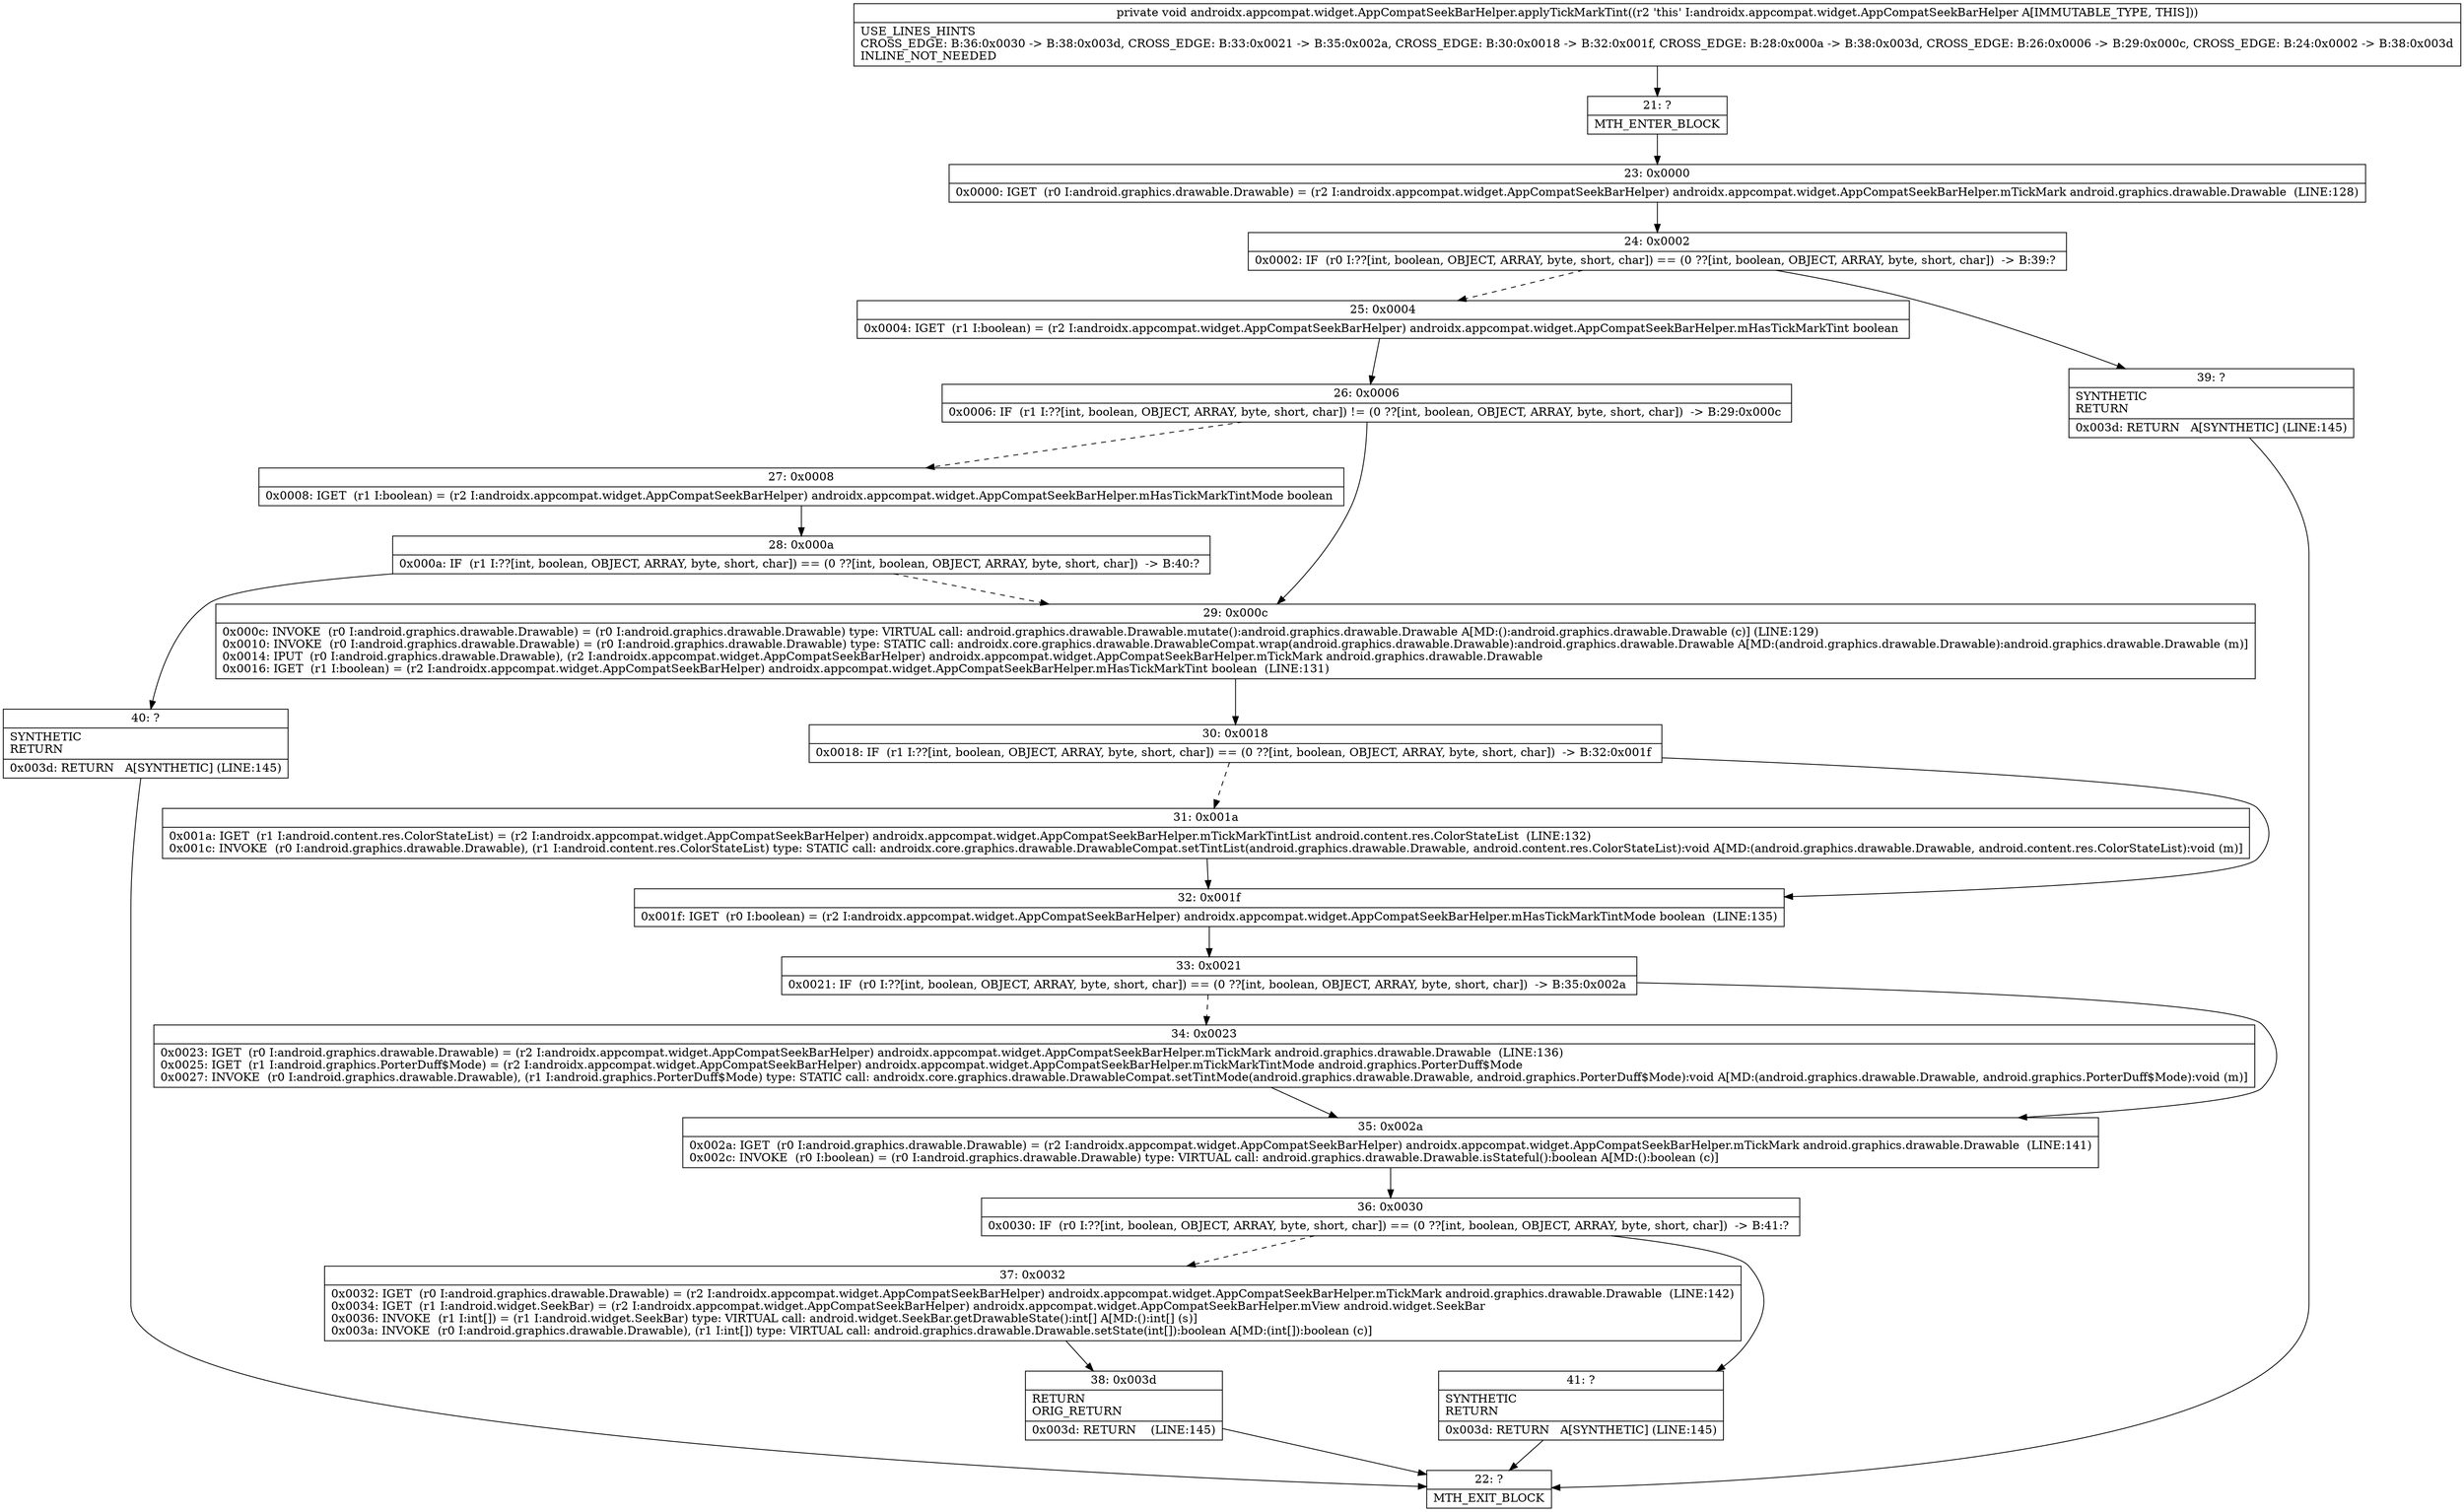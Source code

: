 digraph "CFG forandroidx.appcompat.widget.AppCompatSeekBarHelper.applyTickMarkTint()V" {
Node_21 [shape=record,label="{21\:\ ?|MTH_ENTER_BLOCK\l}"];
Node_23 [shape=record,label="{23\:\ 0x0000|0x0000: IGET  (r0 I:android.graphics.drawable.Drawable) = (r2 I:androidx.appcompat.widget.AppCompatSeekBarHelper) androidx.appcompat.widget.AppCompatSeekBarHelper.mTickMark android.graphics.drawable.Drawable  (LINE:128)\l}"];
Node_24 [shape=record,label="{24\:\ 0x0002|0x0002: IF  (r0 I:??[int, boolean, OBJECT, ARRAY, byte, short, char]) == (0 ??[int, boolean, OBJECT, ARRAY, byte, short, char])  \-\> B:39:? \l}"];
Node_25 [shape=record,label="{25\:\ 0x0004|0x0004: IGET  (r1 I:boolean) = (r2 I:androidx.appcompat.widget.AppCompatSeekBarHelper) androidx.appcompat.widget.AppCompatSeekBarHelper.mHasTickMarkTint boolean \l}"];
Node_26 [shape=record,label="{26\:\ 0x0006|0x0006: IF  (r1 I:??[int, boolean, OBJECT, ARRAY, byte, short, char]) != (0 ??[int, boolean, OBJECT, ARRAY, byte, short, char])  \-\> B:29:0x000c \l}"];
Node_27 [shape=record,label="{27\:\ 0x0008|0x0008: IGET  (r1 I:boolean) = (r2 I:androidx.appcompat.widget.AppCompatSeekBarHelper) androidx.appcompat.widget.AppCompatSeekBarHelper.mHasTickMarkTintMode boolean \l}"];
Node_28 [shape=record,label="{28\:\ 0x000a|0x000a: IF  (r1 I:??[int, boolean, OBJECT, ARRAY, byte, short, char]) == (0 ??[int, boolean, OBJECT, ARRAY, byte, short, char])  \-\> B:40:? \l}"];
Node_40 [shape=record,label="{40\:\ ?|SYNTHETIC\lRETURN\l|0x003d: RETURN   A[SYNTHETIC] (LINE:145)\l}"];
Node_22 [shape=record,label="{22\:\ ?|MTH_EXIT_BLOCK\l}"];
Node_29 [shape=record,label="{29\:\ 0x000c|0x000c: INVOKE  (r0 I:android.graphics.drawable.Drawable) = (r0 I:android.graphics.drawable.Drawable) type: VIRTUAL call: android.graphics.drawable.Drawable.mutate():android.graphics.drawable.Drawable A[MD:():android.graphics.drawable.Drawable (c)] (LINE:129)\l0x0010: INVOKE  (r0 I:android.graphics.drawable.Drawable) = (r0 I:android.graphics.drawable.Drawable) type: STATIC call: androidx.core.graphics.drawable.DrawableCompat.wrap(android.graphics.drawable.Drawable):android.graphics.drawable.Drawable A[MD:(android.graphics.drawable.Drawable):android.graphics.drawable.Drawable (m)]\l0x0014: IPUT  (r0 I:android.graphics.drawable.Drawable), (r2 I:androidx.appcompat.widget.AppCompatSeekBarHelper) androidx.appcompat.widget.AppCompatSeekBarHelper.mTickMark android.graphics.drawable.Drawable \l0x0016: IGET  (r1 I:boolean) = (r2 I:androidx.appcompat.widget.AppCompatSeekBarHelper) androidx.appcompat.widget.AppCompatSeekBarHelper.mHasTickMarkTint boolean  (LINE:131)\l}"];
Node_30 [shape=record,label="{30\:\ 0x0018|0x0018: IF  (r1 I:??[int, boolean, OBJECT, ARRAY, byte, short, char]) == (0 ??[int, boolean, OBJECT, ARRAY, byte, short, char])  \-\> B:32:0x001f \l}"];
Node_31 [shape=record,label="{31\:\ 0x001a|0x001a: IGET  (r1 I:android.content.res.ColorStateList) = (r2 I:androidx.appcompat.widget.AppCompatSeekBarHelper) androidx.appcompat.widget.AppCompatSeekBarHelper.mTickMarkTintList android.content.res.ColorStateList  (LINE:132)\l0x001c: INVOKE  (r0 I:android.graphics.drawable.Drawable), (r1 I:android.content.res.ColorStateList) type: STATIC call: androidx.core.graphics.drawable.DrawableCompat.setTintList(android.graphics.drawable.Drawable, android.content.res.ColorStateList):void A[MD:(android.graphics.drawable.Drawable, android.content.res.ColorStateList):void (m)]\l}"];
Node_32 [shape=record,label="{32\:\ 0x001f|0x001f: IGET  (r0 I:boolean) = (r2 I:androidx.appcompat.widget.AppCompatSeekBarHelper) androidx.appcompat.widget.AppCompatSeekBarHelper.mHasTickMarkTintMode boolean  (LINE:135)\l}"];
Node_33 [shape=record,label="{33\:\ 0x0021|0x0021: IF  (r0 I:??[int, boolean, OBJECT, ARRAY, byte, short, char]) == (0 ??[int, boolean, OBJECT, ARRAY, byte, short, char])  \-\> B:35:0x002a \l}"];
Node_34 [shape=record,label="{34\:\ 0x0023|0x0023: IGET  (r0 I:android.graphics.drawable.Drawable) = (r2 I:androidx.appcompat.widget.AppCompatSeekBarHelper) androidx.appcompat.widget.AppCompatSeekBarHelper.mTickMark android.graphics.drawable.Drawable  (LINE:136)\l0x0025: IGET  (r1 I:android.graphics.PorterDuff$Mode) = (r2 I:androidx.appcompat.widget.AppCompatSeekBarHelper) androidx.appcompat.widget.AppCompatSeekBarHelper.mTickMarkTintMode android.graphics.PorterDuff$Mode \l0x0027: INVOKE  (r0 I:android.graphics.drawable.Drawable), (r1 I:android.graphics.PorterDuff$Mode) type: STATIC call: androidx.core.graphics.drawable.DrawableCompat.setTintMode(android.graphics.drawable.Drawable, android.graphics.PorterDuff$Mode):void A[MD:(android.graphics.drawable.Drawable, android.graphics.PorterDuff$Mode):void (m)]\l}"];
Node_35 [shape=record,label="{35\:\ 0x002a|0x002a: IGET  (r0 I:android.graphics.drawable.Drawable) = (r2 I:androidx.appcompat.widget.AppCompatSeekBarHelper) androidx.appcompat.widget.AppCompatSeekBarHelper.mTickMark android.graphics.drawable.Drawable  (LINE:141)\l0x002c: INVOKE  (r0 I:boolean) = (r0 I:android.graphics.drawable.Drawable) type: VIRTUAL call: android.graphics.drawable.Drawable.isStateful():boolean A[MD:():boolean (c)]\l}"];
Node_36 [shape=record,label="{36\:\ 0x0030|0x0030: IF  (r0 I:??[int, boolean, OBJECT, ARRAY, byte, short, char]) == (0 ??[int, boolean, OBJECT, ARRAY, byte, short, char])  \-\> B:41:? \l}"];
Node_37 [shape=record,label="{37\:\ 0x0032|0x0032: IGET  (r0 I:android.graphics.drawable.Drawable) = (r2 I:androidx.appcompat.widget.AppCompatSeekBarHelper) androidx.appcompat.widget.AppCompatSeekBarHelper.mTickMark android.graphics.drawable.Drawable  (LINE:142)\l0x0034: IGET  (r1 I:android.widget.SeekBar) = (r2 I:androidx.appcompat.widget.AppCompatSeekBarHelper) androidx.appcompat.widget.AppCompatSeekBarHelper.mView android.widget.SeekBar \l0x0036: INVOKE  (r1 I:int[]) = (r1 I:android.widget.SeekBar) type: VIRTUAL call: android.widget.SeekBar.getDrawableState():int[] A[MD:():int[] (s)]\l0x003a: INVOKE  (r0 I:android.graphics.drawable.Drawable), (r1 I:int[]) type: VIRTUAL call: android.graphics.drawable.Drawable.setState(int[]):boolean A[MD:(int[]):boolean (c)]\l}"];
Node_38 [shape=record,label="{38\:\ 0x003d|RETURN\lORIG_RETURN\l|0x003d: RETURN    (LINE:145)\l}"];
Node_41 [shape=record,label="{41\:\ ?|SYNTHETIC\lRETURN\l|0x003d: RETURN   A[SYNTHETIC] (LINE:145)\l}"];
Node_39 [shape=record,label="{39\:\ ?|SYNTHETIC\lRETURN\l|0x003d: RETURN   A[SYNTHETIC] (LINE:145)\l}"];
MethodNode[shape=record,label="{private void androidx.appcompat.widget.AppCompatSeekBarHelper.applyTickMarkTint((r2 'this' I:androidx.appcompat.widget.AppCompatSeekBarHelper A[IMMUTABLE_TYPE, THIS]))  | USE_LINES_HINTS\lCROSS_EDGE: B:36:0x0030 \-\> B:38:0x003d, CROSS_EDGE: B:33:0x0021 \-\> B:35:0x002a, CROSS_EDGE: B:30:0x0018 \-\> B:32:0x001f, CROSS_EDGE: B:28:0x000a \-\> B:38:0x003d, CROSS_EDGE: B:26:0x0006 \-\> B:29:0x000c, CROSS_EDGE: B:24:0x0002 \-\> B:38:0x003d\lINLINE_NOT_NEEDED\l}"];
MethodNode -> Node_21;Node_21 -> Node_23;
Node_23 -> Node_24;
Node_24 -> Node_25[style=dashed];
Node_24 -> Node_39;
Node_25 -> Node_26;
Node_26 -> Node_27[style=dashed];
Node_26 -> Node_29;
Node_27 -> Node_28;
Node_28 -> Node_29[style=dashed];
Node_28 -> Node_40;
Node_40 -> Node_22;
Node_29 -> Node_30;
Node_30 -> Node_31[style=dashed];
Node_30 -> Node_32;
Node_31 -> Node_32;
Node_32 -> Node_33;
Node_33 -> Node_34[style=dashed];
Node_33 -> Node_35;
Node_34 -> Node_35;
Node_35 -> Node_36;
Node_36 -> Node_37[style=dashed];
Node_36 -> Node_41;
Node_37 -> Node_38;
Node_38 -> Node_22;
Node_41 -> Node_22;
Node_39 -> Node_22;
}

